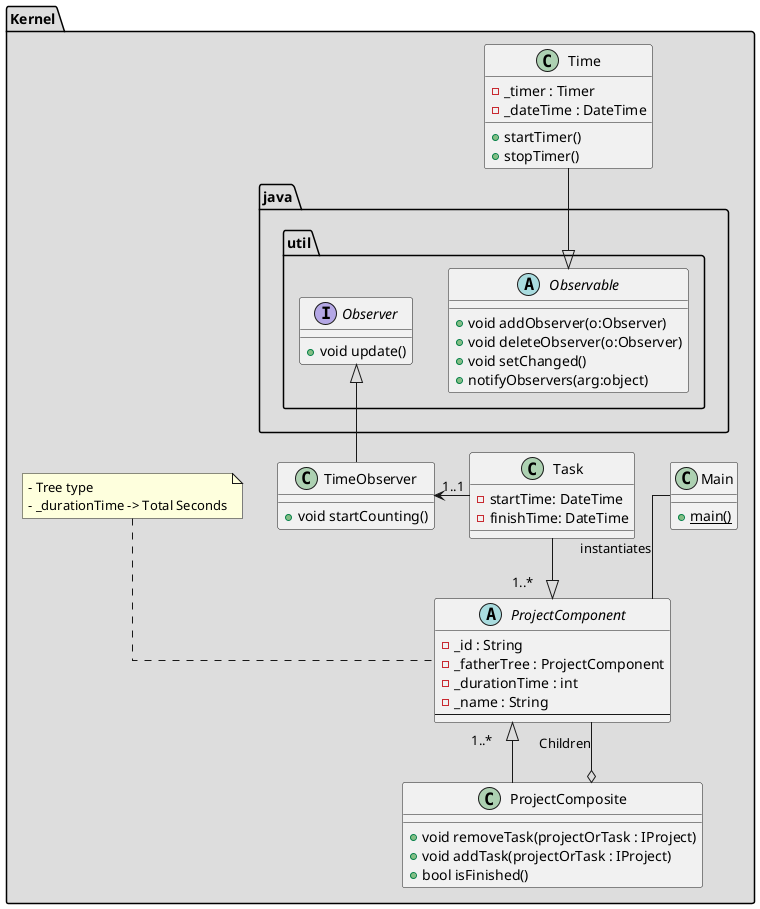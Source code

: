 @startuml

skinparam linetype ortho

/' Tests '/
/' package "Testing" #DDDDDD {
      class MainTests {
      }
      Abstract IProject {
      }
      class ProjectTests {
      }
      class TaskTests {
      }
} '/


/' Back End '/
package "Kernel" #DDDDDD {
  class Main {
    +{static}main()
  }

  Abstract ProjectComponent {
      -_id : String
      -_fatherTree : ProjectComponent
      -_durationTime : int
      -_name : String
      --
  }

  class ProjectComposite {
     +void removeTask(projectOrTask : IProject)
     +void addTask(projectOrTask : IProject)
     +bool isFinished()
  }

  class Task {
    -startTime: DateTime
    -finishTime: DateTime
  }

  class Time {
    -_timer : Timer
    -_dateTime : DateTime
    +startTimer()
    +stopTimer()
  }
  class TimeObserver
  {
    +void startCounting()
  }

  package "java.util"
  {
      abstract Observable {
        +void addObserver(o:Observer)
        +void deleteObserver(o:Observer)
        +void setChanged()
        +notifyObservers(arg:object)
      }
      interface Observer
      {
           +void update()
      }

  }
  note top of ProjectComponent: - Tree type \n- _durationTime -> Total Seconds

}

/' Relationship '/
  Task --|> "1..*     " ProjectComponent
  ProjectComponent "1..*    " <|-- ProjectComposite
  ProjectComponent --o ProjectComposite : Children

  Time --|> Observable
  Observer <|-- TimeObserver
  Task -left-> "1..1   " TimeObserver
  Main -- ProjectComponent: "instantiates"

@enduml
